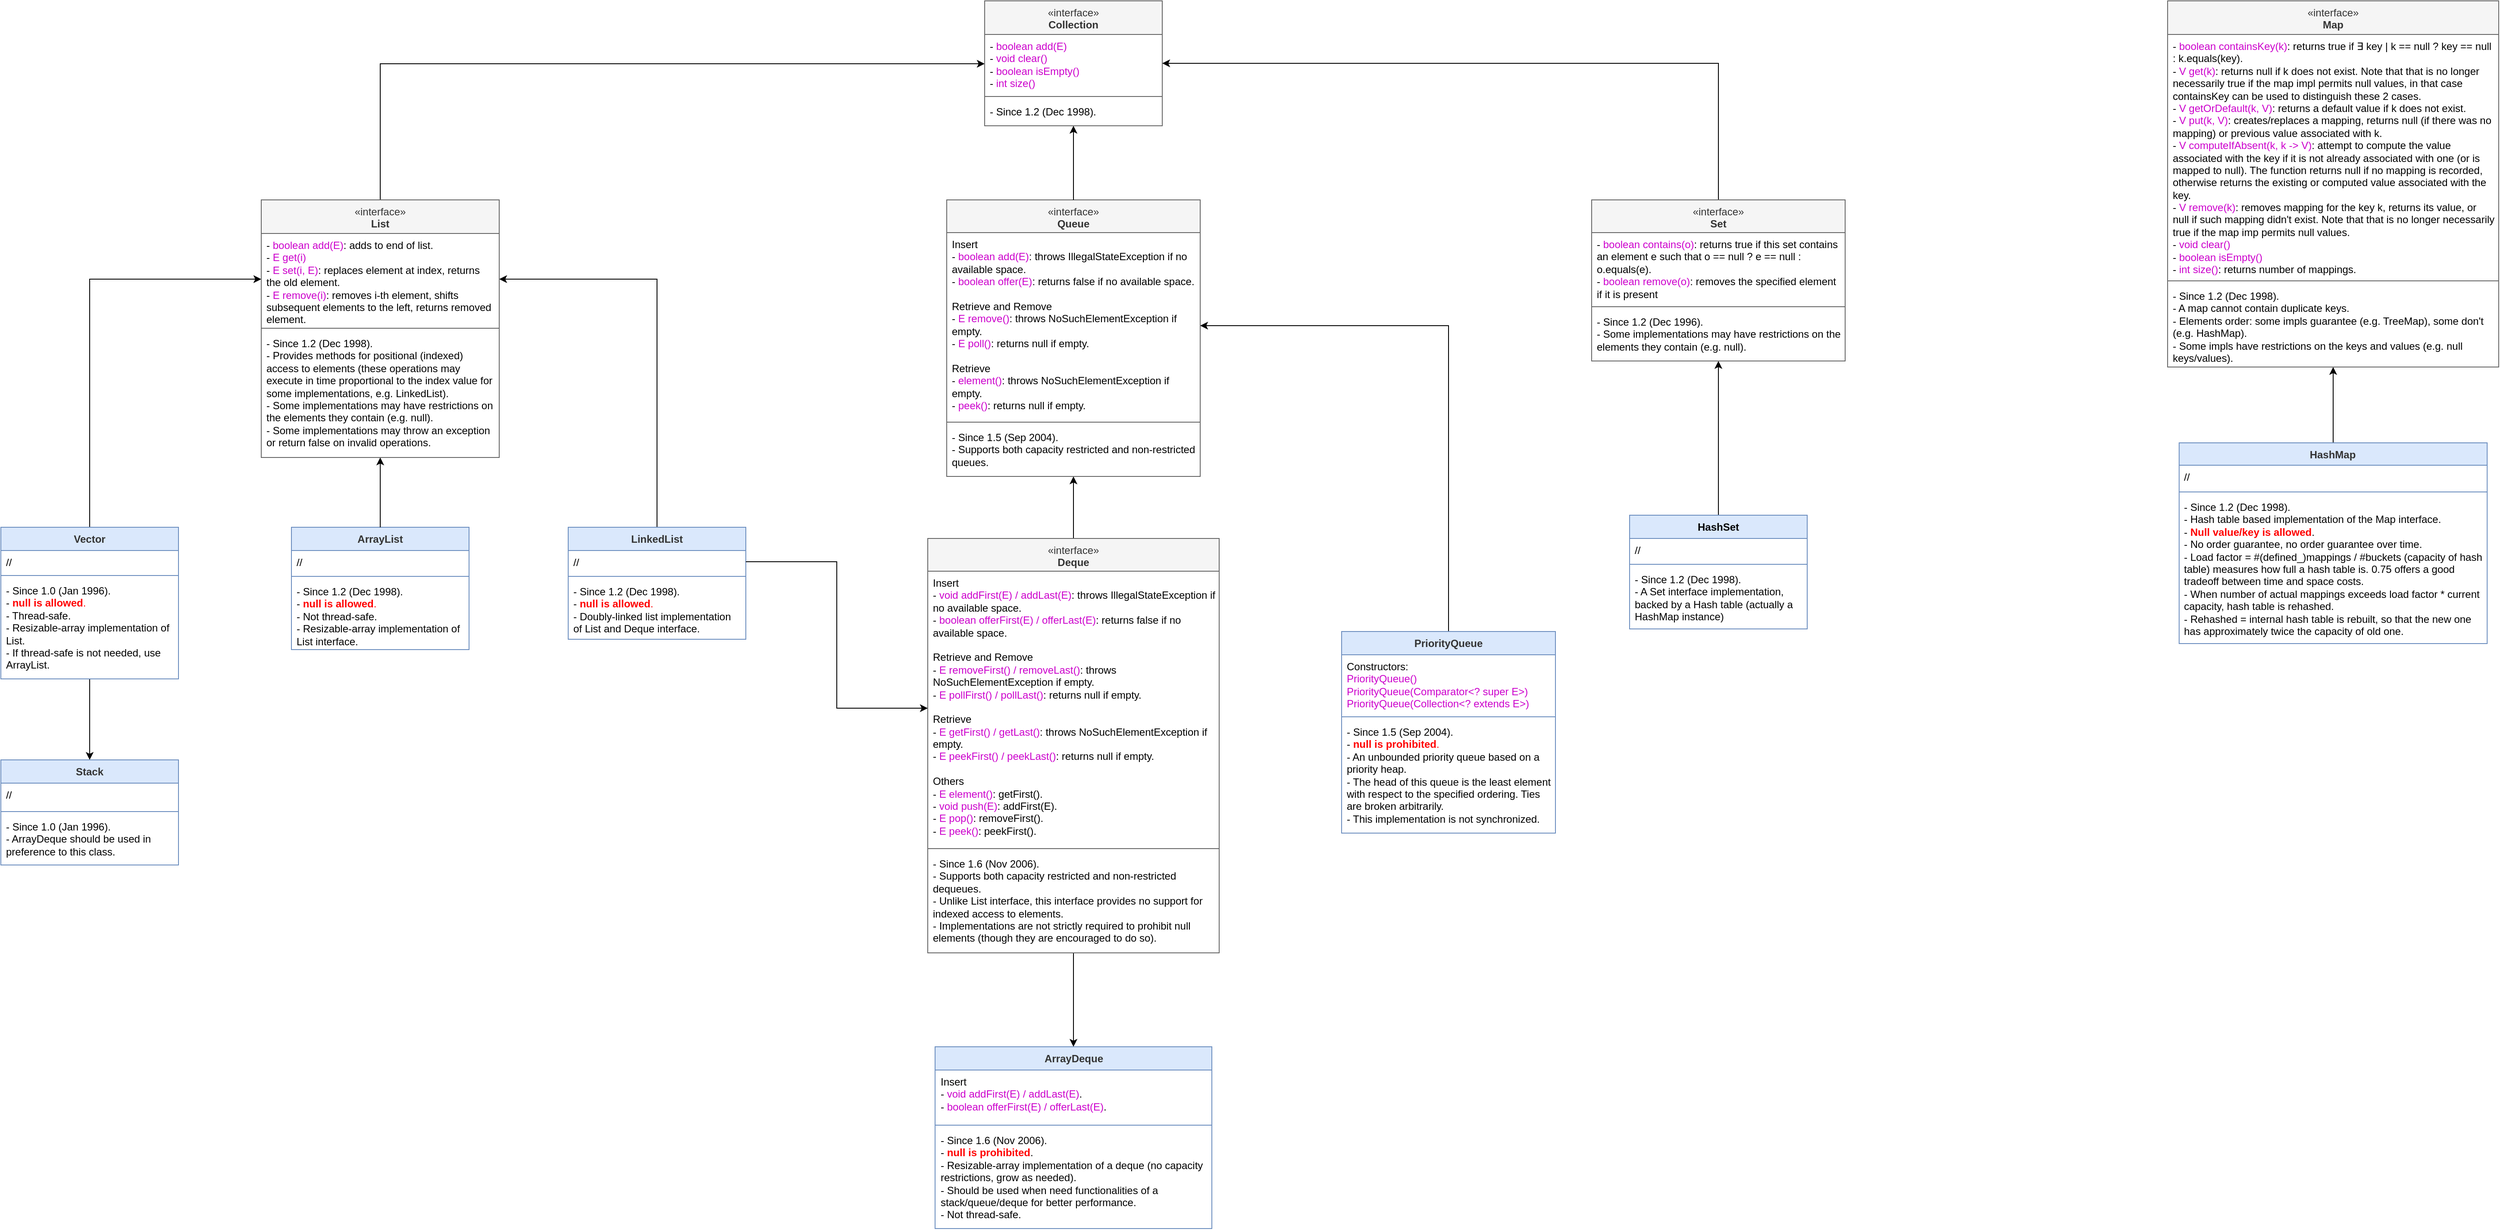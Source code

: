<mxfile version="22.1.2" type="device">
  <diagram name="Page-1" id="rgzXXpZxuQ33LzNDmdkQ">
    <mxGraphModel dx="3880" dy="1471" grid="0" gridSize="10" guides="1" tooltips="1" connect="1" arrows="1" fold="1" page="1" pageScale="1" pageWidth="1600" pageHeight="1200" math="0" shadow="0">
      <root>
        <mxCell id="0" />
        <mxCell id="1" parent="0" />
        <mxCell id="xqsKgH8Ro8fH1hyzLg4l-7" value="" style="edgeStyle=orthogonalEdgeStyle;rounded=0;orthogonalLoop=1;jettySize=auto;html=1;exitX=0.5;exitY=0;exitDx=0;exitDy=0;entryX=0;entryY=0.5;entryDx=0;entryDy=0;" parent="1" source="FApFlZrMrufbnj_ad8FX-26" target="xqsKgH8Ro8fH1hyzLg4l-49" edge="1">
          <mxGeometry relative="1" as="geometry">
            <mxPoint x="673" y="415.5" as="targetPoint" />
          </mxGeometry>
        </mxCell>
        <mxCell id="xqsKgH8Ro8fH1hyzLg4l-13" value="" style="edgeStyle=orthogonalEdgeStyle;rounded=0;orthogonalLoop=1;jettySize=auto;html=1;exitX=0.5;exitY=0;exitDx=0;exitDy=0;" parent="1" source="FApFlZrMrufbnj_ad8FX-5" target="FApFlZrMrufbnj_ad8FX-27" edge="1">
          <mxGeometry relative="1" as="geometry">
            <mxPoint x="243.053" y="852" as="sourcePoint" />
          </mxGeometry>
        </mxCell>
        <mxCell id="FApFlZrMrufbnj_ad8FX-18" style="edgeStyle=orthogonalEdgeStyle;rounded=0;orthogonalLoop=1;jettySize=auto;html=1;entryX=0;entryY=0.5;entryDx=0;entryDy=0;" edge="1" parent="1" source="FApFlZrMrufbnj_ad8FX-14" target="FApFlZrMrufbnj_ad8FX-27">
          <mxGeometry relative="1" as="geometry">
            <mxPoint x="-122" y="597" as="targetPoint" />
          </mxGeometry>
        </mxCell>
        <mxCell id="xqsKgH8Ro8fH1hyzLg4l-67" style="edgeStyle=orthogonalEdgeStyle;rounded=0;orthogonalLoop=1;jettySize=auto;html=1;exitX=0.5;exitY=0;exitDx=0;exitDy=0;" parent="1" source="xqsKgH8Ro8fH1hyzLg4l-58" target="xqsKgH8Ro8fH1hyzLg4l-44" edge="1">
          <mxGeometry relative="1" as="geometry" />
        </mxCell>
        <mxCell id="xqsKgH8Ro8fH1hyzLg4l-44" value="&lt;span style=&quot;font-weight: normal;&quot;&gt;«interface»&lt;br style=&quot;border-color: var(--border-color); color: rgb(51, 51, 51);&quot;&gt;&lt;/span&gt;&lt;b style=&quot;border-color: var(--border-color); color: rgb(51, 51, 51);&quot;&gt;Queue&lt;/b&gt;" style="swimlane;fontStyle=1;align=center;verticalAlign=top;childLayout=stackLayout;horizontal=1;startSize=38;horizontalStack=0;resizeParent=1;resizeParentMax=0;resizeLast=0;collapsible=1;marginBottom=0;whiteSpace=wrap;html=1;fillColor=#f5f5f5;fontColor=#333333;strokeColor=#666666;" parent="1" vertex="1">
          <mxGeometry x="595" y="459" width="294" height="321" as="geometry" />
        </mxCell>
        <mxCell id="xqsKgH8Ro8fH1hyzLg4l-45" value="Insert&lt;br&gt;- &lt;font color=&quot;#cc00cc&quot;&gt;boolean add(E)&lt;/font&gt;: throws&amp;nbsp;IllegalStateException if no available space.&lt;br&gt;- &lt;font color=&quot;#cc00cc&quot;&gt;boolean offer(E)&lt;/font&gt;: returns false if no available space.&lt;br&gt;&lt;br&gt;Retrieve and Remove&lt;br&gt;- &lt;font color=&quot;#cc00cc&quot;&gt;E remove()&lt;/font&gt;: throws NoSuchElementException if empty.&lt;br&gt;- &lt;font color=&quot;#cc00cc&quot;&gt;E poll()&lt;/font&gt;: returns null if empty.&lt;br&gt;&lt;br&gt;Retrieve&lt;br&gt;- &lt;font color=&quot;#cc00cc&quot;&gt;element()&lt;/font&gt;: throws NoSuchElementException if empty.&lt;br&gt;- &lt;font color=&quot;#cc00cc&quot;&gt;peek()&lt;/font&gt;: returns null if empty." style="text;strokeColor=none;fillColor=none;align=left;verticalAlign=top;spacingLeft=4;spacingRight=4;overflow=hidden;rotatable=0;points=[[0,0.5],[1,0.5]];portConstraint=eastwest;whiteSpace=wrap;html=1;" parent="xqsKgH8Ro8fH1hyzLg4l-44" vertex="1">
          <mxGeometry y="38" width="294" height="216" as="geometry" />
        </mxCell>
        <mxCell id="xqsKgH8Ro8fH1hyzLg4l-46" value="" style="line;strokeWidth=1;fillColor=none;align=left;verticalAlign=middle;spacingTop=-1;spacingLeft=3;spacingRight=3;rotatable=0;labelPosition=right;points=[];portConstraint=eastwest;strokeColor=inherit;" parent="xqsKgH8Ro8fH1hyzLg4l-44" vertex="1">
          <mxGeometry y="254" width="294" height="8" as="geometry" />
        </mxCell>
        <mxCell id="xqsKgH8Ro8fH1hyzLg4l-47" value="- Since 1.5 (Sep 2004).&lt;br&gt;-&amp;nbsp;Supports both capacity restricted and non-restricted queues." style="text;strokeColor=none;fillColor=none;align=left;verticalAlign=top;spacingLeft=4;spacingRight=4;overflow=hidden;rotatable=0;points=[[0,0.5],[1,0.5]];portConstraint=eastwest;whiteSpace=wrap;html=1;" parent="xqsKgH8Ro8fH1hyzLg4l-44" vertex="1">
          <mxGeometry y="262" width="294" height="59" as="geometry" />
        </mxCell>
        <mxCell id="xqsKgH8Ro8fH1hyzLg4l-52" style="edgeStyle=orthogonalEdgeStyle;rounded=0;orthogonalLoop=1;jettySize=auto;html=1;exitX=0.5;exitY=0;exitDx=0;exitDy=0;" parent="1" source="xqsKgH8Ro8fH1hyzLg4l-44" target="xqsKgH8Ro8fH1hyzLg4l-48" edge="1">
          <mxGeometry relative="1" as="geometry">
            <mxPoint x="742" y="544" as="sourcePoint" />
          </mxGeometry>
        </mxCell>
        <mxCell id="xqsKgH8Ro8fH1hyzLg4l-48" value="&lt;span style=&quot;font-weight: normal;&quot;&gt;«interface»&lt;br style=&quot;border-color: var(--border-color); color: rgb(51, 51, 51);&quot;&gt;&lt;/span&gt;&lt;b style=&quot;border-color: var(--border-color); color: rgb(51, 51, 51);&quot;&gt;Collection&lt;/b&gt;" style="swimlane;fontStyle=1;align=center;verticalAlign=top;childLayout=stackLayout;horizontal=1;startSize=39;horizontalStack=0;resizeParent=1;resizeParentMax=0;resizeLast=0;collapsible=1;marginBottom=0;whiteSpace=wrap;html=1;fillColor=#f5f5f5;fontColor=#333333;strokeColor=#666666;" parent="1" vertex="1">
          <mxGeometry x="639" y="228" width="206" height="145" as="geometry" />
        </mxCell>
        <mxCell id="xqsKgH8Ro8fH1hyzLg4l-49" value="- &lt;font color=&quot;#cc00cc&quot;&gt;boolean add(E)&lt;/font&gt;&lt;br style=&quot;border-color: var(--border-color);&quot;&gt;- &lt;font color=&quot;#cc00cc&quot;&gt;void clear()&lt;/font&gt;&lt;br style=&quot;border-color: var(--border-color);&quot;&gt;- &lt;font color=&quot;#cc00cc&quot;&gt;boolean isEmpty()&lt;/font&gt;&lt;br style=&quot;border-color: var(--border-color);&quot;&gt;- &lt;font color=&quot;#cc00cc&quot;&gt;int size()&lt;/font&gt;" style="text;strokeColor=none;fillColor=none;align=left;verticalAlign=top;spacingLeft=4;spacingRight=4;overflow=hidden;rotatable=0;points=[[0,0.5],[1,0.5]];portConstraint=eastwest;whiteSpace=wrap;html=1;" parent="xqsKgH8Ro8fH1hyzLg4l-48" vertex="1">
          <mxGeometry y="39" width="206" height="68" as="geometry" />
        </mxCell>
        <mxCell id="xqsKgH8Ro8fH1hyzLg4l-50" value="" style="line;strokeWidth=1;fillColor=none;align=left;verticalAlign=middle;spacingTop=-1;spacingLeft=3;spacingRight=3;rotatable=0;labelPosition=right;points=[];portConstraint=eastwest;strokeColor=inherit;" parent="xqsKgH8Ro8fH1hyzLg4l-48" vertex="1">
          <mxGeometry y="107" width="206" height="8" as="geometry" />
        </mxCell>
        <mxCell id="xqsKgH8Ro8fH1hyzLg4l-51" value="-&amp;nbsp;Since 1.2 (Dec 1998)." style="text;strokeColor=none;fillColor=none;align=left;verticalAlign=top;spacingLeft=4;spacingRight=4;overflow=hidden;rotatable=0;points=[[0,0.5],[1,0.5]];portConstraint=eastwest;whiteSpace=wrap;html=1;" parent="xqsKgH8Ro8fH1hyzLg4l-48" vertex="1">
          <mxGeometry y="115" width="206" height="30" as="geometry" />
        </mxCell>
        <mxCell id="xqsKgH8Ro8fH1hyzLg4l-72" style="edgeStyle=orthogonalEdgeStyle;rounded=0;orthogonalLoop=1;jettySize=auto;html=1;entryX=0.5;entryY=0;entryDx=0;entryDy=0;" parent="1" source="xqsKgH8Ro8fH1hyzLg4l-58" target="xqsKgH8Ro8fH1hyzLg4l-68" edge="1">
          <mxGeometry relative="1" as="geometry" />
        </mxCell>
        <mxCell id="xqsKgH8Ro8fH1hyzLg4l-58" value="&lt;span style=&quot;font-weight: normal;&quot;&gt;«interface»&lt;br style=&quot;border-color: var(--border-color); color: rgb(51, 51, 51);&quot;&gt;&lt;/span&gt;&lt;b style=&quot;border-color: var(--border-color); color: rgb(51, 51, 51);&quot;&gt;Deque&lt;/b&gt;" style="swimlane;fontStyle=1;align=center;verticalAlign=top;childLayout=stackLayout;horizontal=1;startSize=38;horizontalStack=0;resizeParent=1;resizeParentMax=0;resizeLast=0;collapsible=1;marginBottom=0;whiteSpace=wrap;html=1;fillColor=#f5f5f5;fontColor=#333333;strokeColor=#666666;" parent="1" vertex="1">
          <mxGeometry x="573" y="852" width="338" height="481" as="geometry" />
        </mxCell>
        <mxCell id="xqsKgH8Ro8fH1hyzLg4l-59" value="Insert&lt;br&gt;- &lt;font color=&quot;#cc00cc&quot;&gt;void addFirst(E) / addLast(E)&lt;/font&gt;: throws&amp;nbsp;IllegalStateException if no available space.&lt;br&gt;- &lt;font color=&quot;#cc00cc&quot;&gt;boolean offerFirst(E) / offerLast(E)&lt;/font&gt;: returns false if no available space.&lt;br&gt;&lt;br&gt;Retrieve and Remove&lt;br&gt;- &lt;font color=&quot;#cc00cc&quot;&gt;E removeFirst() / removeLast()&lt;/font&gt;: throws NoSuchElementException if empty.&lt;br&gt;- &lt;font color=&quot;#cc00cc&quot;&gt;E pollFirst() / pollLast()&lt;/font&gt;: returns null if empty.&lt;br&gt;&lt;br&gt;Retrieve&lt;br&gt;- &lt;font color=&quot;#cc00cc&quot;&gt;E getFirst() / getLast()&lt;/font&gt;: throws NoSuchElementException if empty.&lt;br&gt;- &lt;font color=&quot;#cc00cc&quot;&gt;E peekFirst() / peekLast()&lt;/font&gt;: returns null if empty.&lt;br&gt;&lt;br&gt;Others&lt;br&gt;- &lt;font color=&quot;#cc00cc&quot;&gt;E element()&lt;/font&gt;: getFirst().&lt;br&gt;- &lt;font color=&quot;#cc00cc&quot;&gt;void push(E)&lt;/font&gt;: addFirst(E).&lt;br&gt;- &lt;font color=&quot;#cc00cc&quot;&gt;E pop()&lt;/font&gt;: removeFirst().&lt;br&gt;- &lt;font color=&quot;#cc00cc&quot;&gt;E peek()&lt;/font&gt;: peekFirst()." style="text;strokeColor=none;fillColor=none;align=left;verticalAlign=top;spacingLeft=4;spacingRight=4;overflow=hidden;rotatable=0;points=[[0,0.5],[1,0.5]];portConstraint=eastwest;whiteSpace=wrap;html=1;" parent="xqsKgH8Ro8fH1hyzLg4l-58" vertex="1">
          <mxGeometry y="38" width="338" height="318" as="geometry" />
        </mxCell>
        <mxCell id="xqsKgH8Ro8fH1hyzLg4l-60" value="" style="line;strokeWidth=1;fillColor=none;align=left;verticalAlign=middle;spacingTop=-1;spacingLeft=3;spacingRight=3;rotatable=0;labelPosition=right;points=[];portConstraint=eastwest;strokeColor=inherit;" parent="xqsKgH8Ro8fH1hyzLg4l-58" vertex="1">
          <mxGeometry y="356" width="338" height="8" as="geometry" />
        </mxCell>
        <mxCell id="xqsKgH8Ro8fH1hyzLg4l-61" value="- Since 1.6 (Nov 2006).&lt;br&gt;-&amp;nbsp;Supports both capacity restricted and non-restricted dequeues.&lt;br&gt;-&amp;nbsp;Unlike List interface, this interface provides no support for indexed access to elements.&lt;br&gt;-&amp;nbsp;Implementations are not strictly required to prohibit null elements (though they are encouraged to do so)." style="text;strokeColor=none;fillColor=none;align=left;verticalAlign=top;spacingLeft=4;spacingRight=4;overflow=hidden;rotatable=0;points=[[0,0.5],[1,0.5]];portConstraint=eastwest;whiteSpace=wrap;html=1;" parent="xqsKgH8Ro8fH1hyzLg4l-58" vertex="1">
          <mxGeometry y="364" width="338" height="117" as="geometry" />
        </mxCell>
        <mxCell id="xqsKgH8Ro8fH1hyzLg4l-68" value="&lt;span style=&quot;border-color: var(--border-color); color: rgb(51, 51, 51);&quot;&gt;Array&lt;/span&gt;&lt;b style=&quot;border-color: var(--border-color); color: rgb(51, 51, 51);&quot;&gt;Deque&lt;/b&gt;" style="swimlane;fontStyle=1;align=center;verticalAlign=top;childLayout=stackLayout;horizontal=1;startSize=27;horizontalStack=0;resizeParent=1;resizeParentMax=0;resizeLast=0;collapsible=1;marginBottom=0;whiteSpace=wrap;html=1;fillColor=#dae8fc;strokeColor=#6c8ebf;" parent="1" vertex="1">
          <mxGeometry x="581.5" y="1442" width="321" height="211" as="geometry" />
        </mxCell>
        <mxCell id="xqsKgH8Ro8fH1hyzLg4l-69" value="Insert&lt;br&gt;- &lt;font color=&quot;#cc00cc&quot;&gt;void addFirst(E) / addLast(E)&lt;/font&gt;.&lt;br&gt;- &lt;font color=&quot;#cc00cc&quot;&gt;boolean offerFirst(E) / offerLast(E)&lt;/font&gt;." style="text;strokeColor=none;fillColor=none;align=left;verticalAlign=top;spacingLeft=4;spacingRight=4;overflow=hidden;rotatable=0;points=[[0,0.5],[1,0.5]];portConstraint=eastwest;whiteSpace=wrap;html=1;" parent="xqsKgH8Ro8fH1hyzLg4l-68" vertex="1">
          <mxGeometry y="27" width="321" height="60" as="geometry" />
        </mxCell>
        <mxCell id="xqsKgH8Ro8fH1hyzLg4l-70" value="" style="line;strokeWidth=1;fillColor=none;align=left;verticalAlign=middle;spacingTop=-1;spacingLeft=3;spacingRight=3;rotatable=0;labelPosition=right;points=[];portConstraint=eastwest;strokeColor=inherit;" parent="xqsKgH8Ro8fH1hyzLg4l-68" vertex="1">
          <mxGeometry y="87" width="321" height="8" as="geometry" />
        </mxCell>
        <mxCell id="xqsKgH8Ro8fH1hyzLg4l-71" value="- Since 1.6 (Nov 2006).&lt;br&gt;-&amp;nbsp;&lt;b&gt;&lt;font color=&quot;#ff0000&quot;&gt;null is prohibited&lt;/font&gt;&lt;/b&gt;.&lt;br&gt;-&amp;nbsp;Resizable-array implementation of a deque (no capacity restrictions, grow as needed).&lt;br&gt;-&amp;nbsp;Should be used when need functionalities of a stack/queue/deque for better performance.&lt;br&gt;- Not thread-safe." style="text;strokeColor=none;fillColor=none;align=left;verticalAlign=top;spacingLeft=4;spacingRight=4;overflow=hidden;rotatable=0;points=[[0,0.5],[1,0.5]];portConstraint=eastwest;whiteSpace=wrap;html=1;" parent="xqsKgH8Ro8fH1hyzLg4l-68" vertex="1">
          <mxGeometry y="95" width="321" height="116" as="geometry" />
        </mxCell>
        <mxCell id="FApFlZrMrufbnj_ad8FX-5" value="&lt;b style=&quot;border-color: var(--border-color); color: rgb(51, 51, 51);&quot;&gt;LinkedList&lt;/b&gt;" style="swimlane;fontStyle=1;align=center;verticalAlign=top;childLayout=stackLayout;horizontal=1;startSize=27;horizontalStack=0;resizeParent=1;resizeParentMax=0;resizeLast=0;collapsible=1;marginBottom=0;whiteSpace=wrap;html=1;fillColor=#dae8fc;strokeColor=#6c8ebf;" vertex="1" parent="1">
          <mxGeometry x="156" y="839" width="206" height="130" as="geometry" />
        </mxCell>
        <mxCell id="FApFlZrMrufbnj_ad8FX-6" value="//" style="text;strokeColor=none;fillColor=none;align=left;verticalAlign=top;spacingLeft=4;spacingRight=4;overflow=hidden;rotatable=0;points=[[0,0.5],[1,0.5]];portConstraint=eastwest;whiteSpace=wrap;html=1;" vertex="1" parent="FApFlZrMrufbnj_ad8FX-5">
          <mxGeometry y="27" width="206" height="26" as="geometry" />
        </mxCell>
        <mxCell id="FApFlZrMrufbnj_ad8FX-7" value="" style="line;strokeWidth=1;fillColor=none;align=left;verticalAlign=middle;spacingTop=-1;spacingLeft=3;spacingRight=3;rotatable=0;labelPosition=right;points=[];portConstraint=eastwest;strokeColor=inherit;" vertex="1" parent="FApFlZrMrufbnj_ad8FX-5">
          <mxGeometry y="53" width="206" height="8" as="geometry" />
        </mxCell>
        <mxCell id="FApFlZrMrufbnj_ad8FX-8" value="-&amp;nbsp;Since 1.2 (Dec 1998).&lt;br&gt;- &lt;b style=&quot;color: rgb(255, 0, 0);&quot;&gt;null is allowed&lt;/b&gt;&lt;font color=&quot;#ff0000&quot;&gt;.&lt;/font&gt;&lt;br&gt;- Doubly-linked list implementation of List and Deque interface." style="text;strokeColor=none;fillColor=none;align=left;verticalAlign=top;spacingLeft=4;spacingRight=4;overflow=hidden;rotatable=0;points=[[0,0.5],[1,0.5]];portConstraint=eastwest;whiteSpace=wrap;html=1;" vertex="1" parent="FApFlZrMrufbnj_ad8FX-5">
          <mxGeometry y="61" width="206" height="69" as="geometry" />
        </mxCell>
        <mxCell id="FApFlZrMrufbnj_ad8FX-10" value="&lt;b style=&quot;border-color: var(--border-color); color: rgb(51, 51, 51);&quot;&gt;ArrayList&lt;/b&gt;" style="swimlane;fontStyle=1;align=center;verticalAlign=top;childLayout=stackLayout;horizontal=1;startSize=27;horizontalStack=0;resizeParent=1;resizeParentMax=0;resizeLast=0;collapsible=1;marginBottom=0;whiteSpace=wrap;html=1;fillColor=#dae8fc;strokeColor=#6c8ebf;" vertex="1" parent="1">
          <mxGeometry x="-165" y="839" width="206" height="142" as="geometry" />
        </mxCell>
        <mxCell id="FApFlZrMrufbnj_ad8FX-11" value="//" style="text;strokeColor=none;fillColor=none;align=left;verticalAlign=top;spacingLeft=4;spacingRight=4;overflow=hidden;rotatable=0;points=[[0,0.5],[1,0.5]];portConstraint=eastwest;whiteSpace=wrap;html=1;" vertex="1" parent="FApFlZrMrufbnj_ad8FX-10">
          <mxGeometry y="27" width="206" height="26" as="geometry" />
        </mxCell>
        <mxCell id="FApFlZrMrufbnj_ad8FX-12" value="" style="line;strokeWidth=1;fillColor=none;align=left;verticalAlign=middle;spacingTop=-1;spacingLeft=3;spacingRight=3;rotatable=0;labelPosition=right;points=[];portConstraint=eastwest;strokeColor=inherit;" vertex="1" parent="FApFlZrMrufbnj_ad8FX-10">
          <mxGeometry y="53" width="206" height="8" as="geometry" />
        </mxCell>
        <mxCell id="FApFlZrMrufbnj_ad8FX-13" value="-&amp;nbsp;Since 1.2 (Dec 1998).&lt;br&gt;-&amp;nbsp;&lt;b style=&quot;border-color: var(--border-color); color: rgb(255, 0, 0);&quot;&gt;null is allowed&lt;/b&gt;&lt;font style=&quot;border-color: var(--border-color);&quot; color=&quot;#ff0000&quot;&gt;.&lt;/font&gt;&lt;br&gt;- Not thread-safe.&lt;br&gt;- Resizable-array implementation of List interface." style="text;strokeColor=none;fillColor=none;align=left;verticalAlign=top;spacingLeft=4;spacingRight=4;overflow=hidden;rotatable=0;points=[[0,0.5],[1,0.5]];portConstraint=eastwest;whiteSpace=wrap;html=1;" vertex="1" parent="FApFlZrMrufbnj_ad8FX-10">
          <mxGeometry y="61" width="206" height="81" as="geometry" />
        </mxCell>
        <mxCell id="FApFlZrMrufbnj_ad8FX-25" style="edgeStyle=orthogonalEdgeStyle;rounded=0;orthogonalLoop=1;jettySize=auto;html=1;entryX=0.5;entryY=0;entryDx=0;entryDy=0;" edge="1" parent="1" source="FApFlZrMrufbnj_ad8FX-14" target="FApFlZrMrufbnj_ad8FX-21">
          <mxGeometry relative="1" as="geometry" />
        </mxCell>
        <mxCell id="FApFlZrMrufbnj_ad8FX-14" value="&lt;b style=&quot;border-color: var(--border-color); color: rgb(51, 51, 51);&quot;&gt;Vector&lt;/b&gt;" style="swimlane;fontStyle=1;align=center;verticalAlign=top;childLayout=stackLayout;horizontal=1;startSize=27;horizontalStack=0;resizeParent=1;resizeParentMax=0;resizeLast=0;collapsible=1;marginBottom=0;whiteSpace=wrap;html=1;fillColor=#dae8fc;strokeColor=#6c8ebf;" vertex="1" parent="1">
          <mxGeometry x="-502" y="839" width="206" height="176" as="geometry" />
        </mxCell>
        <mxCell id="FApFlZrMrufbnj_ad8FX-15" value="//" style="text;strokeColor=none;fillColor=none;align=left;verticalAlign=top;spacingLeft=4;spacingRight=4;overflow=hidden;rotatable=0;points=[[0,0.5],[1,0.5]];portConstraint=eastwest;whiteSpace=wrap;html=1;" vertex="1" parent="FApFlZrMrufbnj_ad8FX-14">
          <mxGeometry y="27" width="206" height="25" as="geometry" />
        </mxCell>
        <mxCell id="FApFlZrMrufbnj_ad8FX-16" value="" style="line;strokeWidth=1;fillColor=none;align=left;verticalAlign=middle;spacingTop=-1;spacingLeft=3;spacingRight=3;rotatable=0;labelPosition=right;points=[];portConstraint=eastwest;strokeColor=inherit;" vertex="1" parent="FApFlZrMrufbnj_ad8FX-14">
          <mxGeometry y="52" width="206" height="8" as="geometry" />
        </mxCell>
        <mxCell id="FApFlZrMrufbnj_ad8FX-17" value="-&amp;nbsp;Since 1.0 (Jan 1996).&lt;br&gt;-&amp;nbsp;&lt;b style=&quot;border-color: var(--border-color); color: rgb(255, 0, 0);&quot;&gt;null is allowed&lt;/b&gt;&lt;font style=&quot;border-color: var(--border-color);&quot; color=&quot;#ff0000&quot;&gt;.&lt;/font&gt;&lt;br&gt;- Thread-safe.&lt;br&gt;- Resizable-array implementation of List.&lt;br&gt;- If thread-safe is not needed, use ArrayList." style="text;strokeColor=none;fillColor=none;align=left;verticalAlign=top;spacingLeft=4;spacingRight=4;overflow=hidden;rotatable=0;points=[[0,0.5],[1,0.5]];portConstraint=eastwest;whiteSpace=wrap;html=1;" vertex="1" parent="FApFlZrMrufbnj_ad8FX-14">
          <mxGeometry y="60" width="206" height="116" as="geometry" />
        </mxCell>
        <mxCell id="FApFlZrMrufbnj_ad8FX-21" value="&lt;b style=&quot;border-color: var(--border-color); color: rgb(51, 51, 51);&quot;&gt;Stack&lt;/b&gt;" style="swimlane;fontStyle=1;align=center;verticalAlign=top;childLayout=stackLayout;horizontal=1;startSize=27;horizontalStack=0;resizeParent=1;resizeParentMax=0;resizeLast=0;collapsible=1;marginBottom=0;whiteSpace=wrap;html=1;fillColor=#dae8fc;strokeColor=#6c8ebf;" vertex="1" parent="1">
          <mxGeometry x="-502" y="1109" width="206" height="122" as="geometry" />
        </mxCell>
        <mxCell id="FApFlZrMrufbnj_ad8FX-22" value="//" style="text;strokeColor=none;fillColor=none;align=left;verticalAlign=top;spacingLeft=4;spacingRight=4;overflow=hidden;rotatable=0;points=[[0,0.5],[1,0.5]];portConstraint=eastwest;whiteSpace=wrap;html=1;" vertex="1" parent="FApFlZrMrufbnj_ad8FX-21">
          <mxGeometry y="27" width="206" height="29" as="geometry" />
        </mxCell>
        <mxCell id="FApFlZrMrufbnj_ad8FX-23" value="" style="line;strokeWidth=1;fillColor=none;align=left;verticalAlign=middle;spacingTop=-1;spacingLeft=3;spacingRight=3;rotatable=0;labelPosition=right;points=[];portConstraint=eastwest;strokeColor=inherit;" vertex="1" parent="FApFlZrMrufbnj_ad8FX-21">
          <mxGeometry y="56" width="206" height="8" as="geometry" />
        </mxCell>
        <mxCell id="FApFlZrMrufbnj_ad8FX-24" value="-&amp;nbsp;Since 1.0 (Jan 1996).&lt;br&gt;- ArrayDeque should be used in preference to this class." style="text;strokeColor=none;fillColor=none;align=left;verticalAlign=top;spacingLeft=4;spacingRight=4;overflow=hidden;rotatable=0;points=[[0,0.5],[1,0.5]];portConstraint=eastwest;whiteSpace=wrap;html=1;" vertex="1" parent="FApFlZrMrufbnj_ad8FX-21">
          <mxGeometry y="64" width="206" height="58" as="geometry" />
        </mxCell>
        <mxCell id="FApFlZrMrufbnj_ad8FX-30" style="edgeStyle=orthogonalEdgeStyle;rounded=0;orthogonalLoop=1;jettySize=auto;html=1;exitX=0.5;exitY=0;exitDx=0;exitDy=0;" edge="1" parent="1" source="FApFlZrMrufbnj_ad8FX-10" target="FApFlZrMrufbnj_ad8FX-26">
          <mxGeometry relative="1" as="geometry" />
        </mxCell>
        <mxCell id="FApFlZrMrufbnj_ad8FX-26" value="&lt;span style=&quot;font-weight: normal;&quot;&gt;«interface»&lt;br style=&quot;border-color: var(--border-color); color: rgb(51, 51, 51);&quot;&gt;&lt;/span&gt;List" style="swimlane;fontStyle=1;align=center;verticalAlign=top;childLayout=stackLayout;horizontal=1;startSize=39;horizontalStack=0;resizeParent=1;resizeParentMax=0;resizeLast=0;collapsible=1;marginBottom=0;whiteSpace=wrap;html=1;fillColor=#f5f5f5;fontColor=#333333;strokeColor=#666666;" vertex="1" parent="1">
          <mxGeometry x="-200" y="459" width="276" height="299" as="geometry" />
        </mxCell>
        <mxCell id="FApFlZrMrufbnj_ad8FX-27" value="- &lt;font color=&quot;#cc00cc&quot;&gt;boolean add(E)&lt;/font&gt;: adds to end of list.&lt;br&gt;- &lt;font color=&quot;#cc00cc&quot;&gt;E get(i)&lt;/font&gt;&lt;br style=&quot;border-color: var(--border-color);&quot;&gt;- &lt;font color=&quot;#cc00cc&quot;&gt;E set(i, E)&lt;/font&gt;: replaces element at index, returns the old element.&lt;br style=&quot;border-color: var(--border-color);&quot;&gt;- &lt;font color=&quot;#cc00cc&quot;&gt;E remove(i)&lt;/font&gt;: removes i-th element, shifts subsequent elements to the left, returns removed element." style="text;strokeColor=none;fillColor=none;align=left;verticalAlign=top;spacingLeft=4;spacingRight=4;overflow=hidden;rotatable=0;points=[[0,0.5],[1,0.5]];portConstraint=eastwest;whiteSpace=wrap;html=1;" vertex="1" parent="FApFlZrMrufbnj_ad8FX-26">
          <mxGeometry y="39" width="276" height="106" as="geometry" />
        </mxCell>
        <mxCell id="FApFlZrMrufbnj_ad8FX-28" value="" style="line;strokeWidth=1;fillColor=none;align=left;verticalAlign=middle;spacingTop=-1;spacingLeft=3;spacingRight=3;rotatable=0;labelPosition=right;points=[];portConstraint=eastwest;strokeColor=inherit;" vertex="1" parent="FApFlZrMrufbnj_ad8FX-26">
          <mxGeometry y="145" width="276" height="8" as="geometry" />
        </mxCell>
        <mxCell id="FApFlZrMrufbnj_ad8FX-29" value="-&amp;nbsp;Since 1.2 (Dec 1998).&lt;br&gt;- Provides methods for positional (indexed) access to elements (these operations may execute in time proportional to the index value for some implementations, e.g. LinkedList).&lt;br&gt;- Some implementations may have restrictions on the elements they contain (e.g. null).&lt;br&gt;- Some implementations may throw an exception or return false on invalid operations." style="text;strokeColor=none;fillColor=none;align=left;verticalAlign=top;spacingLeft=4;spacingRight=4;overflow=hidden;rotatable=0;points=[[0,0.5],[1,0.5]];portConstraint=eastwest;whiteSpace=wrap;html=1;" vertex="1" parent="FApFlZrMrufbnj_ad8FX-26">
          <mxGeometry y="153" width="276" height="146" as="geometry" />
        </mxCell>
        <mxCell id="FApFlZrMrufbnj_ad8FX-59" style="edgeStyle=orthogonalEdgeStyle;rounded=0;orthogonalLoop=1;jettySize=auto;html=1;entryX=0.5;entryY=1;entryDx=0;entryDy=0;exitX=0.5;exitY=0;exitDx=0;exitDy=0;" edge="1" parent="1" source="FApFlZrMrufbnj_ad8FX-60" target="FApFlZrMrufbnj_ad8FX-53">
          <mxGeometry relative="1" as="geometry">
            <mxPoint x="1490.0" y="981" as="sourcePoint" />
          </mxGeometry>
        </mxCell>
        <mxCell id="FApFlZrMrufbnj_ad8FX-41" style="edgeStyle=orthogonalEdgeStyle;rounded=0;orthogonalLoop=1;jettySize=auto;html=1;exitX=0.5;exitY=0;exitDx=0;exitDy=0;" edge="1" parent="1" source="FApFlZrMrufbnj_ad8FX-37" target="FApFlZrMrufbnj_ad8FX-33">
          <mxGeometry relative="1" as="geometry" />
        </mxCell>
        <mxCell id="FApFlZrMrufbnj_ad8FX-33" value="&lt;span style=&quot;font-weight: normal;&quot;&gt;«interface»&lt;br style=&quot;border-color: var(--border-color); color: rgb(51, 51, 51);&quot;&gt;&lt;/span&gt;&lt;b style=&quot;border-color: var(--border-color); color: rgb(51, 51, 51);&quot;&gt;Map&lt;/b&gt;" style="swimlane;fontStyle=1;align=center;verticalAlign=top;childLayout=stackLayout;horizontal=1;startSize=39;horizontalStack=0;resizeParent=1;resizeParentMax=0;resizeLast=0;collapsible=1;marginBottom=0;whiteSpace=wrap;html=1;fillColor=#f5f5f5;fontColor=#333333;strokeColor=#666666;" vertex="1" parent="1">
          <mxGeometry x="2011" y="228" width="384" height="425" as="geometry" />
        </mxCell>
        <mxCell id="FApFlZrMrufbnj_ad8FX-34" value="- &lt;font color=&quot;#cc00cc&quot;&gt;boolean containsKey(k)&lt;/font&gt;: returns true if&amp;nbsp;∃ key | k == null ? key == null : k.equals(key).&lt;br&gt;- &lt;font color=&quot;#cc00cc&quot;&gt;V get(k)&lt;/font&gt;: returns null if k does not exist. Note that that is no longer necessarily true if the map impl permits null values, in that case containsKey can be used to distinguish these 2 cases.&lt;br&gt;- &lt;font color=&quot;#cc00cc&quot;&gt;V getOrDefault(k, V)&lt;/font&gt;: returns a default value if k does not exist.&lt;br&gt;- &lt;font color=&quot;#cc00cc&quot;&gt;V put(k, V)&lt;/font&gt;: creates/replaces a mapping, returns null (if there was no mapping) or previous value associated with k.&lt;br&gt;-&amp;nbsp;&lt;font color=&quot;#cc00cc&quot;&gt;V computeIfAbsent(k, k -&amp;gt; V)&lt;/font&gt;: attempt to compute the value associated with the key if it is not already associated with one (or is mapped to null). The function returns null if no mapping is recorded, otherwise returns the existing or computed value associated with the key.&lt;br&gt;- &lt;font color=&quot;#cc00cc&quot;&gt;V remove(k)&lt;/font&gt;: removes mapping for the key k, returns its value, or null if such mapping didn&#39;t exist. Note that that is no longer necessarily true if the map imp permits null values.&amp;nbsp;&lt;br&gt;- &lt;font color=&quot;#cc00cc&quot;&gt;void clear()&lt;/font&gt;&lt;br style=&quot;border-color: var(--border-color);&quot;&gt;- &lt;font color=&quot;#cc00cc&quot;&gt;boolean isEmpty()&lt;/font&gt;&lt;br style=&quot;border-color: var(--border-color);&quot;&gt;-&lt;font color=&quot;#cc00cc&quot;&gt; int size()&lt;/font&gt;: returns number of mappings." style="text;strokeColor=none;fillColor=none;align=left;verticalAlign=top;spacingLeft=4;spacingRight=4;overflow=hidden;rotatable=0;points=[[0,0.5],[1,0.5]];portConstraint=eastwest;whiteSpace=wrap;html=1;" vertex="1" parent="FApFlZrMrufbnj_ad8FX-33">
          <mxGeometry y="39" width="384" height="282" as="geometry" />
        </mxCell>
        <mxCell id="FApFlZrMrufbnj_ad8FX-35" value="" style="line;strokeWidth=1;fillColor=none;align=left;verticalAlign=middle;spacingTop=-1;spacingLeft=3;spacingRight=3;rotatable=0;labelPosition=right;points=[];portConstraint=eastwest;strokeColor=inherit;" vertex="1" parent="FApFlZrMrufbnj_ad8FX-33">
          <mxGeometry y="321" width="384" height="8" as="geometry" />
        </mxCell>
        <mxCell id="FApFlZrMrufbnj_ad8FX-36" value="-&amp;nbsp;Since 1.2 (Dec 1998).&lt;br&gt;- A map cannot contain duplicate keys.&lt;br&gt;- Elements order: some impls guarantee (e.g. TreeMap), some don&#39;t (e.g. HashMap).&lt;br&gt;- Some impls have restrictions on the keys and values (e.g. null keys/values)." style="text;strokeColor=none;fillColor=none;align=left;verticalAlign=top;spacingLeft=4;spacingRight=4;overflow=hidden;rotatable=0;points=[[0,0.5],[1,0.5]];portConstraint=eastwest;whiteSpace=wrap;html=1;" vertex="1" parent="FApFlZrMrufbnj_ad8FX-33">
          <mxGeometry y="329" width="384" height="96" as="geometry" />
        </mxCell>
        <mxCell id="FApFlZrMrufbnj_ad8FX-37" value="&lt;b style=&quot;border-color: var(--border-color); color: rgb(51, 51, 51);&quot;&gt;HashMap&lt;/b&gt;" style="swimlane;fontStyle=1;align=center;verticalAlign=top;childLayout=stackLayout;horizontal=1;startSize=26;horizontalStack=0;resizeParent=1;resizeParentMax=0;resizeLast=0;collapsible=1;marginBottom=0;whiteSpace=wrap;html=1;fillColor=#dae8fc;strokeColor=#6c8ebf;" vertex="1" parent="1">
          <mxGeometry x="2024.38" y="741" width="357.25" height="233" as="geometry" />
        </mxCell>
        <mxCell id="FApFlZrMrufbnj_ad8FX-38" value="//" style="text;strokeColor=none;fillColor=none;align=left;verticalAlign=top;spacingLeft=4;spacingRight=4;overflow=hidden;rotatable=0;points=[[0,0.5],[1,0.5]];portConstraint=eastwest;whiteSpace=wrap;html=1;" vertex="1" parent="FApFlZrMrufbnj_ad8FX-37">
          <mxGeometry y="26" width="357.25" height="27" as="geometry" />
        </mxCell>
        <mxCell id="FApFlZrMrufbnj_ad8FX-39" value="" style="line;strokeWidth=1;fillColor=none;align=left;verticalAlign=middle;spacingTop=-1;spacingLeft=3;spacingRight=3;rotatable=0;labelPosition=right;points=[];portConstraint=eastwest;strokeColor=inherit;" vertex="1" parent="FApFlZrMrufbnj_ad8FX-37">
          <mxGeometry y="53" width="357.25" height="8" as="geometry" />
        </mxCell>
        <mxCell id="FApFlZrMrufbnj_ad8FX-40" value="-&amp;nbsp;Since 1.2 (Dec 1998).&lt;br&gt;- Hash table based implementation of the Map interface.&lt;br&gt;- &lt;b&gt;&lt;font color=&quot;#ff0000&quot;&gt;Null value/key is allowed&lt;/font&gt;&lt;/b&gt;.&lt;br&gt;- No order guarantee, no order guarantee over time.&lt;br&gt;- Load factor = #(defined_)mappings / #buckets (capacity of hash table) measures how full a hash table is. 0.75 offers a good tradeoff between time and space costs.&lt;br&gt;- When number of actual mappings exceeds load factor * current capacity, hash table is rehashed.&lt;br&gt;- Rehashed = internal hash table is rebuilt, so that the new one has approximately twice the capacity of old one." style="text;strokeColor=none;fillColor=none;align=left;verticalAlign=top;spacingLeft=4;spacingRight=4;overflow=hidden;rotatable=0;points=[[0,0.5],[1,0.5]];portConstraint=eastwest;whiteSpace=wrap;html=1;" vertex="1" parent="FApFlZrMrufbnj_ad8FX-37">
          <mxGeometry y="61" width="357.25" height="172" as="geometry" />
        </mxCell>
        <mxCell id="FApFlZrMrufbnj_ad8FX-52" style="edgeStyle=orthogonalEdgeStyle;rounded=0;orthogonalLoop=1;jettySize=auto;html=1;" edge="1" parent="1" source="FApFlZrMrufbnj_ad8FX-46" target="xqsKgH8Ro8fH1hyzLg4l-45">
          <mxGeometry relative="1" as="geometry" />
        </mxCell>
        <mxCell id="FApFlZrMrufbnj_ad8FX-46" value="&lt;b style=&quot;border-color: var(--border-color); color: rgb(51, 51, 51);&quot;&gt;PriorityQueue&lt;/b&gt;" style="swimlane;fontStyle=1;align=center;verticalAlign=top;childLayout=stackLayout;horizontal=1;startSize=27;horizontalStack=0;resizeParent=1;resizeParentMax=0;resizeLast=0;collapsible=1;marginBottom=0;whiteSpace=wrap;html=1;fillColor=#dae8fc;strokeColor=#6c8ebf;" vertex="1" parent="1">
          <mxGeometry x="1053" y="960" width="248" height="234" as="geometry" />
        </mxCell>
        <mxCell id="FApFlZrMrufbnj_ad8FX-47" value="Constructors:&lt;br&gt;&lt;font color=&quot;#cc00cc&quot;&gt;PriorityQueue()&lt;br&gt;PriorityQueue(Comparator&amp;lt;? super E&amp;gt;)&lt;br&gt;PriorityQueue(Collection&amp;lt;? extends E&amp;gt;)&lt;/font&gt;" style="text;strokeColor=none;fillColor=none;align=left;verticalAlign=top;spacingLeft=4;spacingRight=4;overflow=hidden;rotatable=0;points=[[0,0.5],[1,0.5]];portConstraint=eastwest;whiteSpace=wrap;html=1;" vertex="1" parent="FApFlZrMrufbnj_ad8FX-46">
          <mxGeometry y="27" width="248" height="68" as="geometry" />
        </mxCell>
        <mxCell id="FApFlZrMrufbnj_ad8FX-48" value="" style="line;strokeWidth=1;fillColor=none;align=left;verticalAlign=middle;spacingTop=-1;spacingLeft=3;spacingRight=3;rotatable=0;labelPosition=right;points=[];portConstraint=eastwest;strokeColor=inherit;" vertex="1" parent="FApFlZrMrufbnj_ad8FX-46">
          <mxGeometry y="95" width="248" height="8" as="geometry" />
        </mxCell>
        <mxCell id="FApFlZrMrufbnj_ad8FX-49" value="-&amp;nbsp;Since 1.5 (Sep 2004).&lt;br&gt;- &lt;b style=&quot;color: rgb(255, 0, 0);&quot;&gt;null is prohibited&lt;/b&gt;&lt;font color=&quot;#ff0000&quot;&gt;.&lt;/font&gt;&lt;br&gt;- An unbounded priority queue based on a priority heap.&lt;br&gt;- The head of this queue is the least element with respect to the specified ordering. Ties are broken arbitrarily.&lt;br&gt;- This implementation is not synchronized." style="text;strokeColor=none;fillColor=none;align=left;verticalAlign=top;spacingLeft=4;spacingRight=4;overflow=hidden;rotatable=0;points=[[0,0.5],[1,0.5]];portConstraint=eastwest;whiteSpace=wrap;html=1;" vertex="1" parent="FApFlZrMrufbnj_ad8FX-46">
          <mxGeometry y="103" width="248" height="131" as="geometry" />
        </mxCell>
        <mxCell id="FApFlZrMrufbnj_ad8FX-51" style="edgeStyle=orthogonalEdgeStyle;rounded=0;orthogonalLoop=1;jettySize=auto;html=1;" edge="1" parent="1" source="FApFlZrMrufbnj_ad8FX-6" target="xqsKgH8Ro8fH1hyzLg4l-59">
          <mxGeometry relative="1" as="geometry" />
        </mxCell>
        <mxCell id="FApFlZrMrufbnj_ad8FX-57" style="edgeStyle=orthogonalEdgeStyle;rounded=0;orthogonalLoop=1;jettySize=auto;html=1;entryX=1;entryY=0.5;entryDx=0;entryDy=0;exitX=0.5;exitY=0;exitDx=0;exitDy=0;" edge="1" parent="1" source="FApFlZrMrufbnj_ad8FX-53" target="xqsKgH8Ro8fH1hyzLg4l-48">
          <mxGeometry relative="1" as="geometry" />
        </mxCell>
        <mxCell id="FApFlZrMrufbnj_ad8FX-53" value="&lt;span style=&quot;font-weight: normal;&quot;&gt;«interface»&lt;br style=&quot;border-color: var(--border-color); color: rgb(51, 51, 51);&quot;&gt;&lt;/span&gt;&lt;b style=&quot;border-color: var(--border-color); color: rgb(51, 51, 51);&quot;&gt;Set&lt;/b&gt;" style="swimlane;fontStyle=1;align=center;verticalAlign=top;childLayout=stackLayout;horizontal=1;startSize=38;horizontalStack=0;resizeParent=1;resizeParentMax=0;resizeLast=0;collapsible=1;marginBottom=0;whiteSpace=wrap;html=1;fillColor=#f5f5f5;fontColor=#333333;strokeColor=#666666;" vertex="1" parent="1">
          <mxGeometry x="1343" y="459" width="294" height="187" as="geometry" />
        </mxCell>
        <mxCell id="FApFlZrMrufbnj_ad8FX-54" value="- &lt;font color=&quot;#cc00cc&quot;&gt;boolean contains(o)&lt;/font&gt;: returns true if this set contains an element e such that o == null ? e == null : o.equals(e).&lt;br&gt;- &lt;font color=&quot;#cc00cc&quot;&gt;boolean remove(o)&lt;/font&gt;: removes the specified element if it is present" style="text;strokeColor=none;fillColor=none;align=left;verticalAlign=top;spacingLeft=4;spacingRight=4;overflow=hidden;rotatable=0;points=[[0,0.5],[1,0.5]];portConstraint=eastwest;whiteSpace=wrap;html=1;" vertex="1" parent="FApFlZrMrufbnj_ad8FX-53">
          <mxGeometry y="38" width="294" height="82" as="geometry" />
        </mxCell>
        <mxCell id="FApFlZrMrufbnj_ad8FX-55" value="" style="line;strokeWidth=1;fillColor=none;align=left;verticalAlign=middle;spacingTop=-1;spacingLeft=3;spacingRight=3;rotatable=0;labelPosition=right;points=[];portConstraint=eastwest;strokeColor=inherit;" vertex="1" parent="FApFlZrMrufbnj_ad8FX-53">
          <mxGeometry y="120" width="294" height="8" as="geometry" />
        </mxCell>
        <mxCell id="FApFlZrMrufbnj_ad8FX-56" value="- Since 1.2 (Dec 1996).&lt;br&gt;- Some implementations may have restrictions on the elements they contain (e.g. null)." style="text;strokeColor=none;fillColor=none;align=left;verticalAlign=top;spacingLeft=4;spacingRight=4;overflow=hidden;rotatable=0;points=[[0,0.5],[1,0.5]];portConstraint=eastwest;whiteSpace=wrap;html=1;" vertex="1" parent="FApFlZrMrufbnj_ad8FX-53">
          <mxGeometry y="128" width="294" height="59" as="geometry" />
        </mxCell>
        <mxCell id="FApFlZrMrufbnj_ad8FX-60" value="&lt;b style=&quot;border-color: var(--border-color);&quot;&gt;HashSet&lt;/b&gt;" style="swimlane;fontStyle=1;align=center;verticalAlign=top;childLayout=stackLayout;horizontal=1;startSize=27;horizontalStack=0;resizeParent=1;resizeParentMax=0;resizeLast=0;collapsible=1;marginBottom=0;whiteSpace=wrap;html=1;fillColor=#dae8fc;strokeColor=#6c8ebf;" vertex="1" parent="1">
          <mxGeometry x="1387" y="825" width="206" height="132" as="geometry" />
        </mxCell>
        <mxCell id="FApFlZrMrufbnj_ad8FX-61" value="//" style="text;strokeColor=none;fillColor=none;align=left;verticalAlign=top;spacingLeft=4;spacingRight=4;overflow=hidden;rotatable=0;points=[[0,0.5],[1,0.5]];portConstraint=eastwest;whiteSpace=wrap;html=1;" vertex="1" parent="FApFlZrMrufbnj_ad8FX-60">
          <mxGeometry y="27" width="206" height="26" as="geometry" />
        </mxCell>
        <mxCell id="FApFlZrMrufbnj_ad8FX-62" value="" style="line;strokeWidth=1;fillColor=none;align=left;verticalAlign=middle;spacingTop=-1;spacingLeft=3;spacingRight=3;rotatable=0;labelPosition=right;points=[];portConstraint=eastwest;strokeColor=inherit;" vertex="1" parent="FApFlZrMrufbnj_ad8FX-60">
          <mxGeometry y="53" width="206" height="8" as="geometry" />
        </mxCell>
        <mxCell id="FApFlZrMrufbnj_ad8FX-63" value="-&amp;nbsp;Since 1.2 (Dec 1998).&lt;br&gt;- A Set interface implementation, backed by a Hash table (actually a HashMap instance)" style="text;strokeColor=none;fillColor=none;align=left;verticalAlign=top;spacingLeft=4;spacingRight=4;overflow=hidden;rotatable=0;points=[[0,0.5],[1,0.5]];portConstraint=eastwest;whiteSpace=wrap;html=1;" vertex="1" parent="FApFlZrMrufbnj_ad8FX-60">
          <mxGeometry y="61" width="206" height="71" as="geometry" />
        </mxCell>
      </root>
    </mxGraphModel>
  </diagram>
</mxfile>

